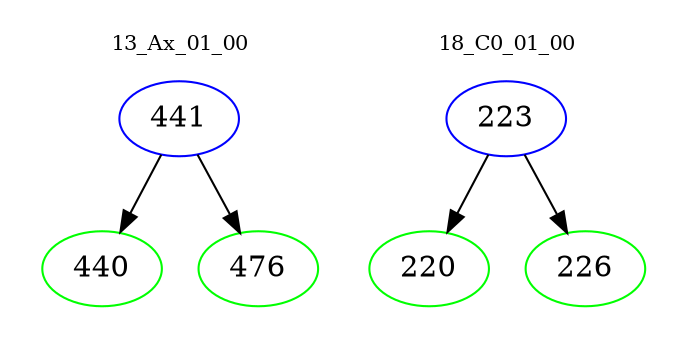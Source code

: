 digraph{
subgraph cluster_0 {
color = white
label = "13_Ax_01_00";
fontsize=10;
T0_441 [label="441", color="blue"]
T0_441 -> T0_440 [color="black"]
T0_440 [label="440", color="green"]
T0_441 -> T0_476 [color="black"]
T0_476 [label="476", color="green"]
}
subgraph cluster_1 {
color = white
label = "18_C0_01_00";
fontsize=10;
T1_223 [label="223", color="blue"]
T1_223 -> T1_220 [color="black"]
T1_220 [label="220", color="green"]
T1_223 -> T1_226 [color="black"]
T1_226 [label="226", color="green"]
}
}
